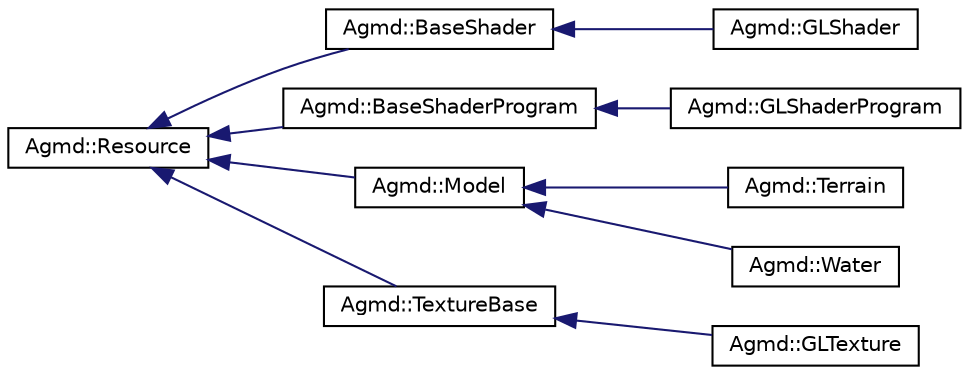 digraph "Graphical Class Hierarchy"
{
  edge [fontname="Helvetica",fontsize="10",labelfontname="Helvetica",labelfontsize="10"];
  node [fontname="Helvetica",fontsize="10",shape=record];
  rankdir="LR";
  Node1 [label="Agmd::Resource",height=0.2,width=0.4,color="black", fillcolor="white", style="filled",URL="$class_agmd_1_1_resource.html"];
  Node1 -> Node2 [dir="back",color="midnightblue",fontsize="10",style="solid",fontname="Helvetica"];
  Node2 [label="Agmd::BaseShader",height=0.2,width=0.4,color="black", fillcolor="white", style="filled",URL="$class_agmd_1_1_base_shader.html"];
  Node2 -> Node3 [dir="back",color="midnightblue",fontsize="10",style="solid",fontname="Helvetica"];
  Node3 [label="Agmd::GLShader",height=0.2,width=0.4,color="black", fillcolor="white", style="filled",URL="$class_agmd_1_1_g_l_shader.html"];
  Node1 -> Node4 [dir="back",color="midnightblue",fontsize="10",style="solid",fontname="Helvetica"];
  Node4 [label="Agmd::BaseShaderProgram",height=0.2,width=0.4,color="black", fillcolor="white", style="filled",URL="$class_agmd_1_1_base_shader_program.html"];
  Node4 -> Node5 [dir="back",color="midnightblue",fontsize="10",style="solid",fontname="Helvetica"];
  Node5 [label="Agmd::GLShaderProgram",height=0.2,width=0.4,color="black", fillcolor="white", style="filled",URL="$class_agmd_1_1_g_l_shader_program.html"];
  Node1 -> Node6 [dir="back",color="midnightblue",fontsize="10",style="solid",fontname="Helvetica"];
  Node6 [label="Agmd::Model",height=0.2,width=0.4,color="black", fillcolor="white", style="filled",URL="$class_agmd_1_1_model.html"];
  Node6 -> Node7 [dir="back",color="midnightblue",fontsize="10",style="solid",fontname="Helvetica"];
  Node7 [label="Agmd::Terrain",height=0.2,width=0.4,color="black", fillcolor="white", style="filled",URL="$class_agmd_1_1_terrain.html"];
  Node6 -> Node8 [dir="back",color="midnightblue",fontsize="10",style="solid",fontname="Helvetica"];
  Node8 [label="Agmd::Water",height=0.2,width=0.4,color="black", fillcolor="white", style="filled",URL="$class_agmd_1_1_water.html"];
  Node1 -> Node9 [dir="back",color="midnightblue",fontsize="10",style="solid",fontname="Helvetica"];
  Node9 [label="Agmd::TextureBase",height=0.2,width=0.4,color="black", fillcolor="white", style="filled",URL="$class_agmd_1_1_texture_base.html"];
  Node9 -> Node10 [dir="back",color="midnightblue",fontsize="10",style="solid",fontname="Helvetica"];
  Node10 [label="Agmd::GLTexture",height=0.2,width=0.4,color="black", fillcolor="white", style="filled",URL="$class_agmd_1_1_g_l_texture.html"];
}
